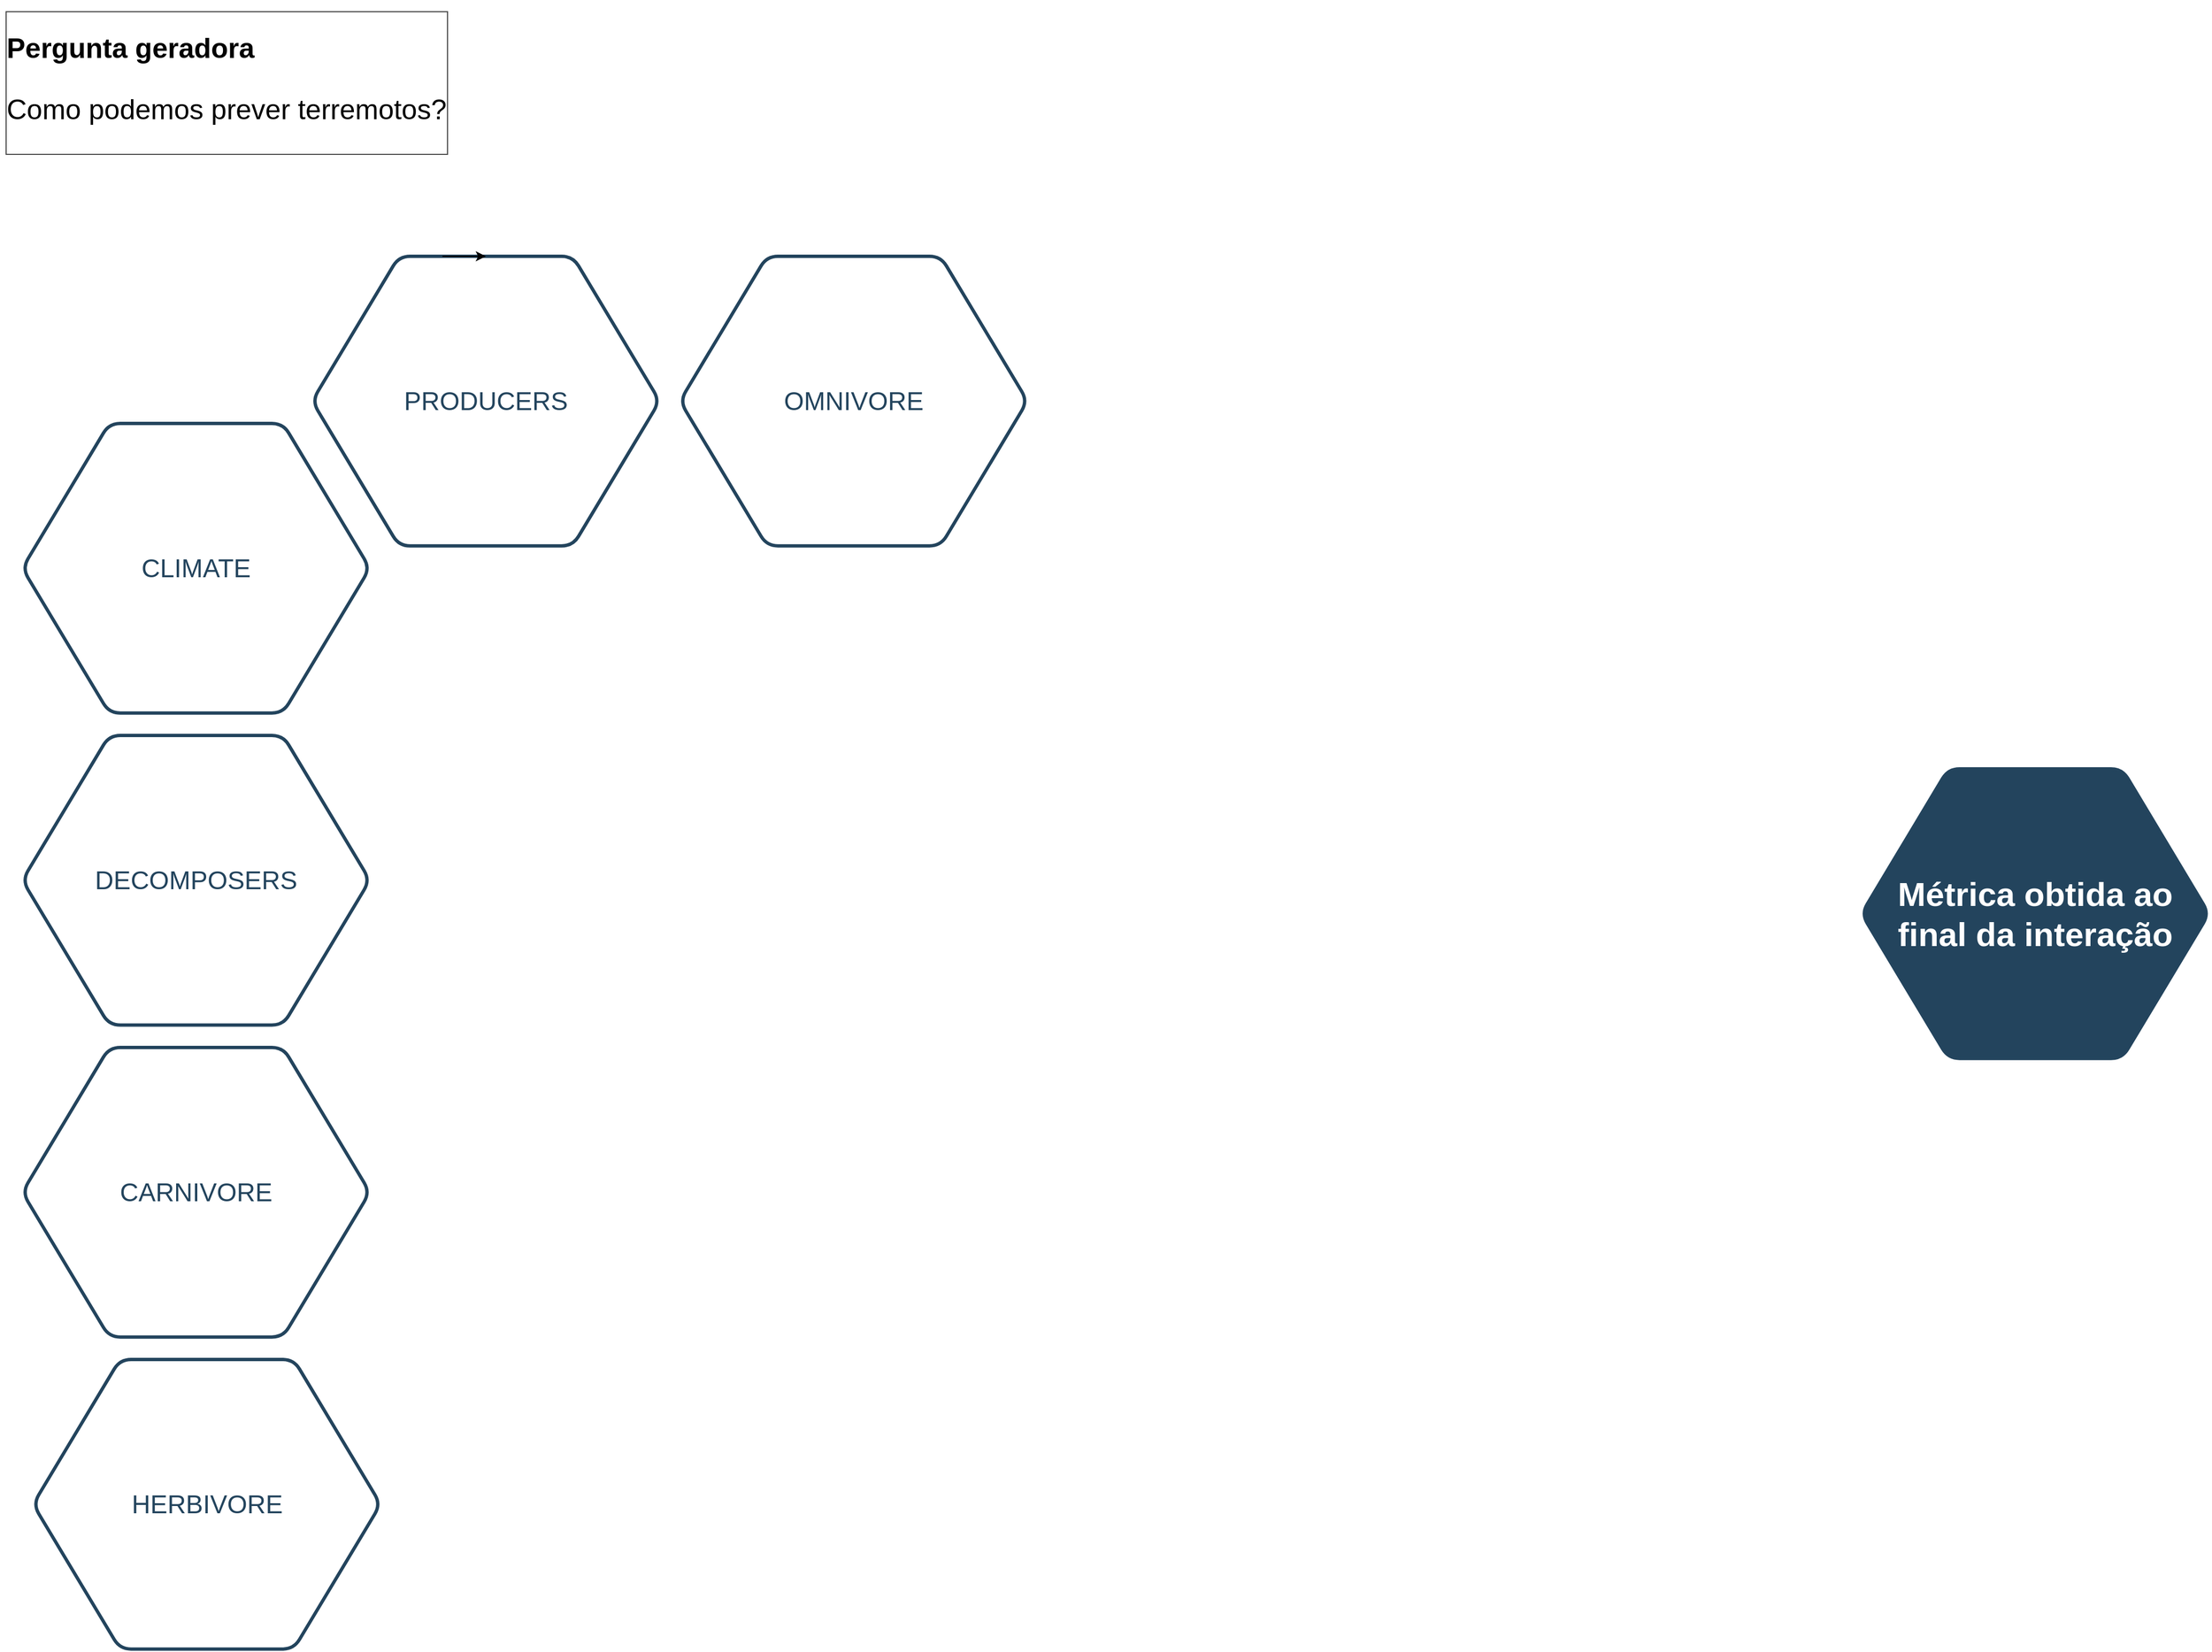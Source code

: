<mxfile version="13.6.5" type="github">
  <diagram id="07fea595-8f29-1299-0266-81d95cde20df" name="Page-1">
    <mxGraphModel dx="2480" dy="-340" grid="1" gridSize="10" guides="1" tooltips="1" connect="1" arrows="1" fold="1" page="1" pageScale="1" pageWidth="1169" pageHeight="827" background="#ffffff" math="0" shadow="0">
      <root>
        <mxCell id="0" />
        <mxCell id="1" parent="0" />
        <mxCell id="644" value="&lt;font color=&quot;#ffffff&quot;&gt;&lt;span style=&quot;font-size: 30px&quot;&gt;&lt;b&gt;Métrica obtida ao final da interação&lt;/b&gt;&lt;/span&gt;&lt;/font&gt;" style="shape=hexagon;perimeter=hexagonPerimeter2;whiteSpace=wrap;html=1;shadow=0;labelBackgroundColor=none;strokeColor=#23445D;fillColor=#23445D;gradientColor=none;fontFamily=Helvetica;fontSize=23;fontColor=#23445d;align=center;strokeWidth=3;rounded=1;" parent="1" vertex="1">
          <mxGeometry x="1709.999" y="2369.998" width="311.842" height="259.868" as="geometry" />
        </mxCell>
        <mxCell id="645" value="" style="triangle;whiteSpace=wrap;html=1;shadow=0;labelBackgroundColor=none;strokeColor=none;fillColor=#FFFFFF;fontFamily=Helvetica;fontSize=17;fontColor=#23445d;align=center;rotation=90;gradientColor=none;flipV=1;flipH=1;opacity=20;rounded=1;" parent="1" vertex="1">
          <mxGeometry x="309.5" y="2782.667" width="72" height="152" as="geometry" />
        </mxCell>
        <mxCell id="646" value="&lt;font style=&quot;font-size: 23px&quot;&gt;CLIMATE&lt;/font&gt;" style="shape=hexagon;perimeter=hexagonPerimeter2;whiteSpace=wrap;html=1;shadow=0;labelBackgroundColor=none;strokeColor=#23445D;fillColor=#ffffff;gradientColor=none;fontFamily=Helvetica;fontSize=23;fontColor=#23445D;align=center;strokeWidth=3;rounded=1;" parent="1" vertex="1">
          <mxGeometry x="59.999" y="2059.997" width="311.842" height="259.868" as="geometry" />
        </mxCell>
        <mxCell id="647" value="&lt;font style=&quot;font-size: 23px&quot;&gt;PRODUCERS&lt;/font&gt;" style="shape=hexagon;perimeter=hexagonPerimeter2;whiteSpace=wrap;html=1;shadow=0;labelBackgroundColor=none;strokeColor=#23445D;fillColor=#FFFFFF;gradientColor=none;fontFamily=Helvetica;fontSize=23;fontColor=#23445d;align=center;strokeWidth=3;rounded=1;" parent="1" vertex="1">
          <mxGeometry x="319.998" y="1910.0" width="311.842" height="259.868" as="geometry" />
        </mxCell>
        <mxCell id="648" value="&lt;font style=&quot;font-size: 23px&quot;&gt;OMNIVORE&lt;/font&gt;" style="shape=hexagon;perimeter=hexagonPerimeter2;whiteSpace=wrap;html=1;shadow=0;labelBackgroundColor=none;strokeColor=#23445D;fillColor=#FFFFFF;gradientColor=none;fontFamily=Helvetica;fontSize=23;fontColor=#23445d;align=center;strokeWidth=3;rounded=1;" parent="1" vertex="1">
          <mxGeometry x="649.998" y="1909.995" width="311.842" height="259.868" as="geometry" />
        </mxCell>
        <mxCell id="649" value="&lt;font style=&quot;font-size: 23px&quot;&gt;HERBIVORE&lt;/font&gt;" style="shape=hexagon;perimeter=hexagonPerimeter2;whiteSpace=wrap;html=1;shadow=0;labelBackgroundColor=none;strokeColor=#23445D;fillColor=#FFFFFF;gradientColor=none;fontFamily=Helvetica;fontSize=23;fontColor=#23445d;align=center;strokeWidth=3;rounded=1;" parent="1" vertex="1">
          <mxGeometry x="69.659" y="2899.998" width="311.842" height="259.868" as="geometry" />
        </mxCell>
        <mxCell id="650" value="&lt;font style=&quot;font-size: 23px&quot;&gt;CARNIVORE&lt;/font&gt;" style="shape=hexagon;perimeter=hexagonPerimeter2;whiteSpace=wrap;html=1;shadow=0;labelBackgroundColor=none;strokeColor=#23445D;fillColor=#FFFFFF;gradientColor=none;fontFamily=Helvetica;fontSize=23;fontColor=#23445d;align=center;strokeWidth=3;rounded=1;" parent="1" vertex="1">
          <mxGeometry x="60" y="2619.995" width="311.842" height="259.868" as="geometry" />
        </mxCell>
        <mxCell id="651" value="&lt;font style=&quot;font-size: 23px;&quot;&gt;DECOMPOSERS&lt;/font&gt;" style="shape=hexagon;perimeter=hexagonPerimeter2;whiteSpace=wrap;html=1;shadow=0;labelBackgroundColor=none;strokeColor=#23445D;fillColor=#ffffff;gradientColor=none;fontFamily=Helvetica;fontSize=23;fontColor=#23445D;align=center;strokeWidth=3;rounded=1;" parent="1" vertex="1">
          <mxGeometry x="60.0" y="2340.0" width="311.842" height="259.868" as="geometry" />
        </mxCell>
        <mxCell id="6v3RUgltI-rzKn28utft-657" value="&lt;h1 style=&quot;font-size: 25px&quot;&gt;Pergunta geradora&lt;/h1&gt;&lt;p style=&quot;font-size: 25px&quot;&gt;Como podemos prever terremotos?&lt;/p&gt;" style="text;html=1;strokeColor=none;fillColor=none;spacing=5;spacingTop=0;whiteSpace=wrap;overflow=hidden;rounded=0;fontSize=25;labelBackgroundColor=#ffffff;labelBorderColor=#4D4D4D;spacingLeft=0;spacingRight=0;horizontal=1;" vertex="1" parent="1">
          <mxGeometry x="40" y="1680" width="470" height="200" as="geometry" />
        </mxCell>
        <mxCell id="6v3RUgltI-rzKn28utft-658" style="edgeStyle=orthogonalEdgeStyle;curved=1;rounded=0;orthogonalLoop=1;jettySize=auto;html=1;exitX=0.375;exitY=0;exitDx=0;exitDy=0;entryX=0.5;entryY=0;entryDx=0;entryDy=0;fontSize=25;" edge="1" parent="1" source="647" target="647">
          <mxGeometry relative="1" as="geometry" />
        </mxCell>
      </root>
    </mxGraphModel>
  </diagram>
</mxfile>
